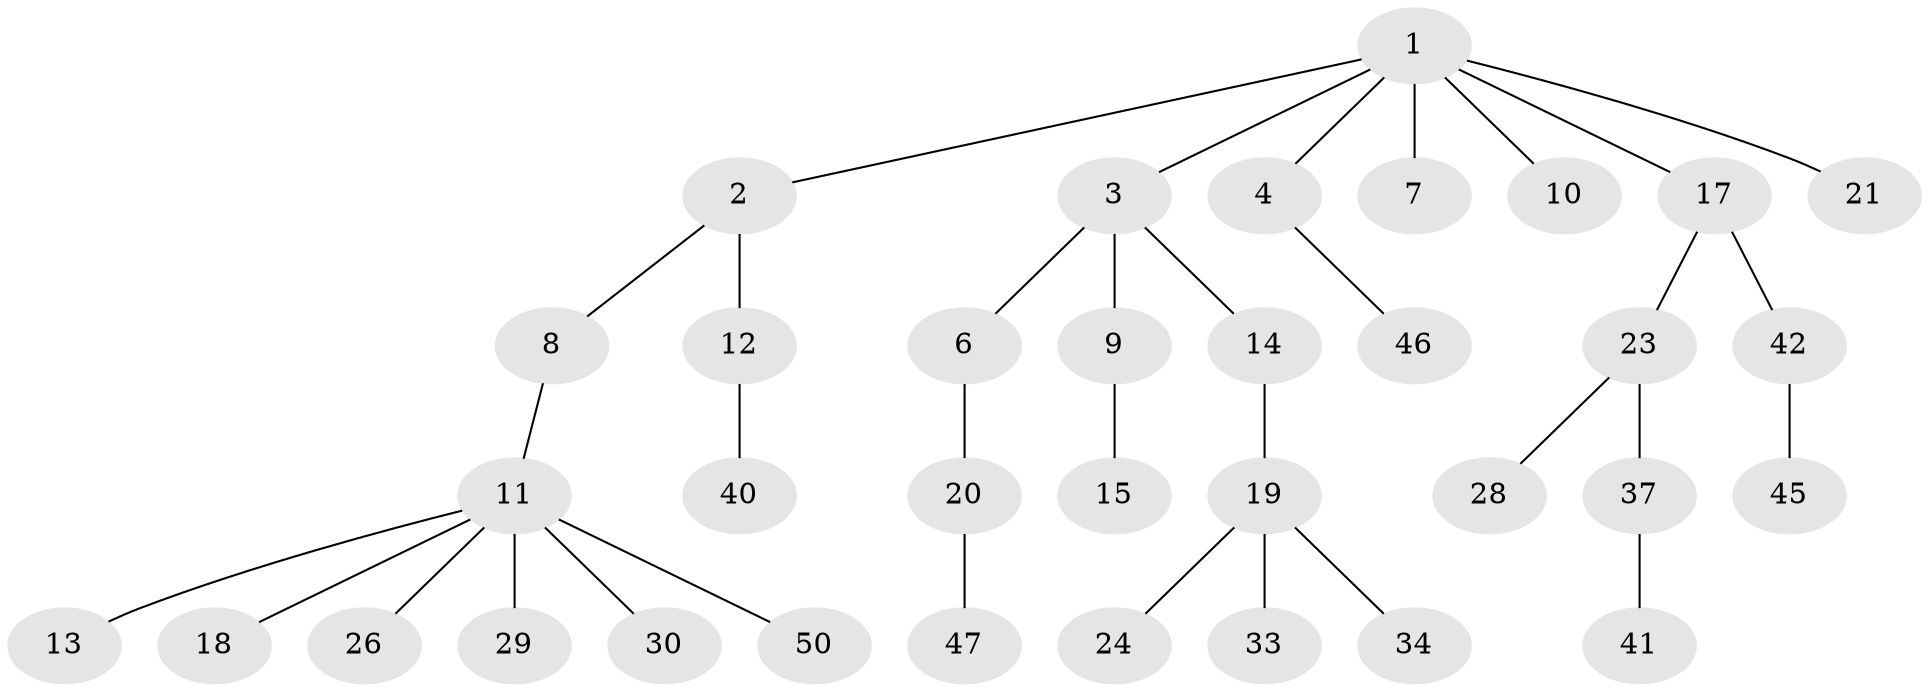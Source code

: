 // original degree distribution, {8: 0.02, 4: 0.08, 2: 0.18, 1: 0.56, 3: 0.12, 5: 0.04}
// Generated by graph-tools (version 1.1) at 2025/42/03/06/25 10:42:02]
// undirected, 35 vertices, 34 edges
graph export_dot {
graph [start="1"]
  node [color=gray90,style=filled];
  1 [super="+35"];
  2 [super="+43"];
  3 [super="+5"];
  4 [super="+36"];
  6;
  7;
  8;
  9 [super="+22"];
  10;
  11 [super="+16"];
  12 [super="+31"];
  13 [super="+48"];
  14;
  15;
  17;
  18;
  19 [super="+27"];
  20 [super="+32"];
  21;
  23 [super="+25"];
  24 [super="+39"];
  26;
  28 [super="+44"];
  29;
  30;
  33;
  34;
  37 [super="+38"];
  40;
  41;
  42 [super="+49"];
  45;
  46;
  47;
  50;
  1 -- 2;
  1 -- 3;
  1 -- 4;
  1 -- 7;
  1 -- 10;
  1 -- 17;
  1 -- 21;
  2 -- 8;
  2 -- 12;
  3 -- 9;
  3 -- 14;
  3 -- 6;
  4 -- 46;
  6 -- 20;
  8 -- 11;
  9 -- 15;
  11 -- 13;
  11 -- 18;
  11 -- 26;
  11 -- 50;
  11 -- 29;
  11 -- 30;
  12 -- 40;
  14 -- 19;
  17 -- 23;
  17 -- 42;
  19 -- 24;
  19 -- 33;
  19 -- 34;
  20 -- 47;
  23 -- 28;
  23 -- 37;
  37 -- 41;
  42 -- 45;
}
